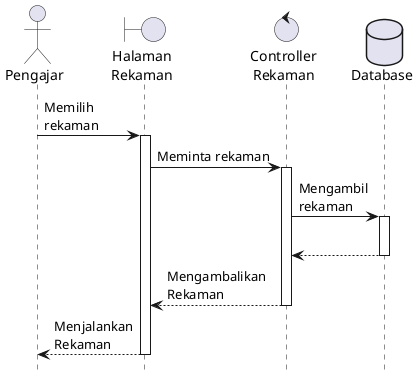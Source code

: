 @startuml seqdia_seerecording

hide footbox

actor       Pengajar       as user
boundary "Halaman\nRekaman" as bw
control "Controller\nRekaman" as shj
database Database as db

user -> bw : Memilih\nrekaman
activate bw

bw -> shj : Meminta rekaman
activate shj

shj -> db : Mengambil\nrekaman
activate db
|||
return

return Mengambalikan\nRekaman

return Menjalankan\nRekaman
@enduml
